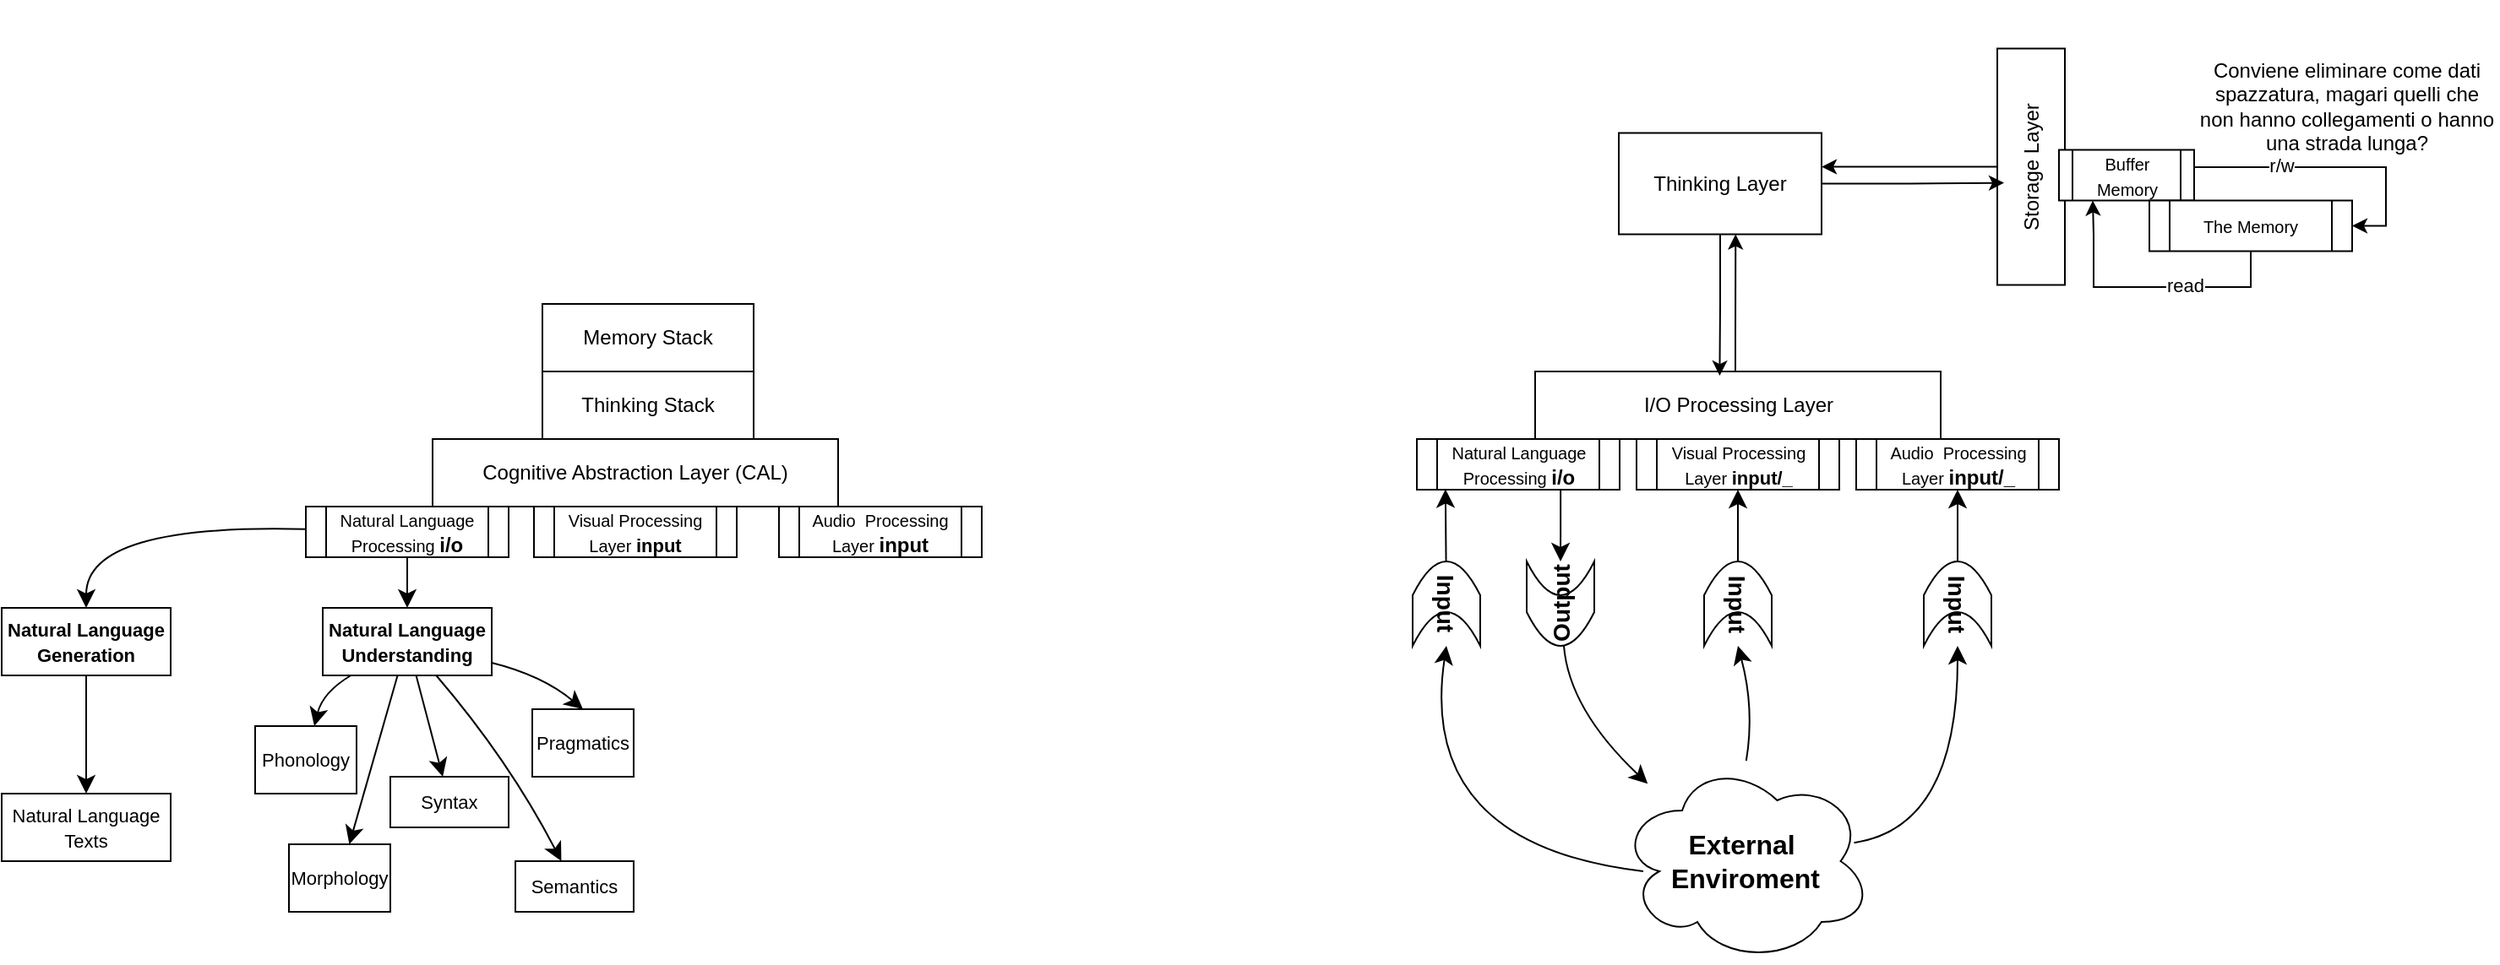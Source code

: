 <mxfile version="26.0.13">
  <diagram name="Pagina-1" id="MqDAOUbSSF8TTXC7MPCy">
    <mxGraphModel dx="1434" dy="780" grid="1" gridSize="10" guides="1" tooltips="1" connect="1" arrows="1" fold="1" page="1" pageScale="1" pageWidth="827" pageHeight="1169" math="0" shadow="0">
      <root>
        <mxCell id="0" />
        <mxCell id="1" parent="0" />
        <mxCell id="xLusIHKsAydajGtpD9oH-1" value="Cognitive Abstraction Layer (CAL)" style="rounded=0;whiteSpace=wrap;html=1;" parent="1" vertex="1">
          <mxGeometry x="295" y="490" width="240" height="40" as="geometry" />
        </mxCell>
        <mxCell id="xLusIHKsAydajGtpD9oH-49" style="edgeStyle=none;curved=1;rounded=0;orthogonalLoop=1;jettySize=auto;html=1;fontSize=12;startSize=8;endSize=8;" parent="1" source="xLusIHKsAydajGtpD9oH-46" target="xLusIHKsAydajGtpD9oH-48" edge="1">
          <mxGeometry relative="1" as="geometry" />
        </mxCell>
        <mxCell id="xLusIHKsAydajGtpD9oH-50" style="edgeStyle=none;curved=1;rounded=0;orthogonalLoop=1;jettySize=auto;html=1;fontSize=12;startSize=8;endSize=8;" parent="1" source="xLusIHKsAydajGtpD9oH-46" target="xLusIHKsAydajGtpD9oH-47" edge="1">
          <mxGeometry relative="1" as="geometry">
            <Array as="points">
              <mxPoint x="90" y="540" />
            </Array>
          </mxGeometry>
        </mxCell>
        <mxCell id="xLusIHKsAydajGtpD9oH-46" value="&lt;font style=&quot;&quot;&gt;&lt;span style=&quot;font-size: 10px;&quot;&gt;Natural Language Processing &lt;/span&gt;&lt;b style=&quot;&quot;&gt;&lt;font&gt;i/o&lt;/font&gt;&lt;/b&gt;&lt;/font&gt;" style="shape=process;whiteSpace=wrap;html=1;backgroundOutline=1;" parent="1" vertex="1">
          <mxGeometry x="220" y="530" width="120" height="30" as="geometry" />
        </mxCell>
        <mxCell id="xLusIHKsAydajGtpD9oH-52" style="edgeStyle=none;curved=1;rounded=0;orthogonalLoop=1;jettySize=auto;html=1;fontSize=12;startSize=8;endSize=8;" parent="1" source="xLusIHKsAydajGtpD9oH-47" target="xLusIHKsAydajGtpD9oH-51" edge="1">
          <mxGeometry relative="1" as="geometry" />
        </mxCell>
        <mxCell id="xLusIHKsAydajGtpD9oH-47" value="&lt;font style=&quot;font-size: 11px;&quot;&gt;&lt;b&gt;Natural Language Generation&lt;/b&gt;&lt;/font&gt;" style="rounded=0;whiteSpace=wrap;html=1;" parent="1" vertex="1">
          <mxGeometry x="40" y="590" width="100" height="40" as="geometry" />
        </mxCell>
        <mxCell id="xLusIHKsAydajGtpD9oH-58" style="edgeStyle=none;curved=1;rounded=0;orthogonalLoop=1;jettySize=auto;html=1;fontSize=12;startSize=8;endSize=8;" parent="1" source="xLusIHKsAydajGtpD9oH-48" target="xLusIHKsAydajGtpD9oH-55" edge="1">
          <mxGeometry relative="1" as="geometry" />
        </mxCell>
        <mxCell id="xLusIHKsAydajGtpD9oH-59" style="edgeStyle=none;curved=1;rounded=0;orthogonalLoop=1;jettySize=auto;html=1;fontSize=12;startSize=8;endSize=8;" parent="1" source="xLusIHKsAydajGtpD9oH-48" target="xLusIHKsAydajGtpD9oH-53" edge="1">
          <mxGeometry relative="1" as="geometry">
            <Array as="points">
              <mxPoint x="230" y="640" />
            </Array>
          </mxGeometry>
        </mxCell>
        <mxCell id="xLusIHKsAydajGtpD9oH-60" style="edgeStyle=none;curved=1;rounded=0;orthogonalLoop=1;jettySize=auto;html=1;entryX=0.5;entryY=0;entryDx=0;entryDy=0;fontSize=12;startSize=8;endSize=8;" parent="1" source="xLusIHKsAydajGtpD9oH-48" target="xLusIHKsAydajGtpD9oH-56" edge="1">
          <mxGeometry relative="1" as="geometry">
            <Array as="points">
              <mxPoint x="360" y="630" />
            </Array>
          </mxGeometry>
        </mxCell>
        <mxCell id="xLusIHKsAydajGtpD9oH-61" style="edgeStyle=none;curved=1;rounded=0;orthogonalLoop=1;jettySize=auto;html=1;fontSize=12;startSize=8;endSize=8;" parent="1" source="xLusIHKsAydajGtpD9oH-48" target="xLusIHKsAydajGtpD9oH-54" edge="1">
          <mxGeometry relative="1" as="geometry" />
        </mxCell>
        <mxCell id="xLusIHKsAydajGtpD9oH-62" style="edgeStyle=none;curved=1;rounded=0;orthogonalLoop=1;jettySize=auto;html=1;fontSize=12;startSize=8;endSize=8;" parent="1" source="xLusIHKsAydajGtpD9oH-48" target="xLusIHKsAydajGtpD9oH-57" edge="1">
          <mxGeometry relative="1" as="geometry">
            <Array as="points">
              <mxPoint x="340" y="680" />
            </Array>
          </mxGeometry>
        </mxCell>
        <mxCell id="xLusIHKsAydajGtpD9oH-48" value="&lt;font style=&quot;font-size: 11px;&quot;&gt;&lt;b&gt;Natural Language Understanding&lt;/b&gt;&lt;/font&gt;" style="rounded=0;whiteSpace=wrap;html=1;" parent="1" vertex="1">
          <mxGeometry x="230" y="590" width="100" height="40" as="geometry" />
        </mxCell>
        <mxCell id="xLusIHKsAydajGtpD9oH-51" value="&lt;font style=&quot;font-size: 11px;&quot;&gt;Natural Language Texts&lt;/font&gt;" style="rounded=0;whiteSpace=wrap;html=1;" parent="1" vertex="1">
          <mxGeometry x="40" y="700" width="100" height="40" as="geometry" />
        </mxCell>
        <mxCell id="xLusIHKsAydajGtpD9oH-53" value="&lt;font style=&quot;font-size: 11px;&quot;&gt;Phonology&lt;/font&gt;" style="rounded=0;whiteSpace=wrap;html=1;" parent="1" vertex="1">
          <mxGeometry x="190" y="660" width="60" height="40" as="geometry" />
        </mxCell>
        <mxCell id="xLusIHKsAydajGtpD9oH-54" value="&lt;font style=&quot;font-size: 11px;&quot;&gt;Morphology&lt;/font&gt;" style="rounded=0;whiteSpace=wrap;html=1;" parent="1" vertex="1">
          <mxGeometry x="210" y="730" width="60" height="40" as="geometry" />
        </mxCell>
        <mxCell id="xLusIHKsAydajGtpD9oH-55" value="&lt;font style=&quot;font-size: 11px;&quot;&gt;Syntax&lt;/font&gt;" style="rounded=0;whiteSpace=wrap;html=1;" parent="1" vertex="1">
          <mxGeometry x="270" y="690" width="70" height="30" as="geometry" />
        </mxCell>
        <mxCell id="xLusIHKsAydajGtpD9oH-56" value="&lt;font style=&quot;font-size: 11px;&quot;&gt;Pragmatics&lt;/font&gt;" style="rounded=0;whiteSpace=wrap;html=1;" parent="1" vertex="1">
          <mxGeometry x="354" y="650" width="60" height="40" as="geometry" />
        </mxCell>
        <mxCell id="xLusIHKsAydajGtpD9oH-57" value="&lt;font style=&quot;font-size: 11px;&quot;&gt;Semantics&lt;/font&gt;" style="rounded=0;whiteSpace=wrap;html=1;" parent="1" vertex="1">
          <mxGeometry x="344" y="740" width="70" height="30" as="geometry" />
        </mxCell>
        <mxCell id="xLusIHKsAydajGtpD9oH-63" value="&lt;font style=&quot;&quot;&gt;&lt;span style=&quot;font-size: 10px;&quot;&gt;Visual Processing Layer &lt;/span&gt;&lt;b style=&quot;&quot;&gt;&lt;font style=&quot;font-size: 11px;&quot;&gt;input&lt;/font&gt;&lt;/b&gt;&lt;/font&gt;" style="shape=process;whiteSpace=wrap;html=1;backgroundOutline=1;" parent="1" vertex="1">
          <mxGeometry x="355" y="530" width="120" height="30" as="geometry" />
        </mxCell>
        <mxCell id="xLusIHKsAydajGtpD9oH-64" value="&lt;span style=&quot;font-size: 10px;&quot;&gt;Audio&amp;nbsp; Processing Layer &lt;/span&gt;&lt;b style=&quot;&quot;&gt;&lt;font&gt;input&lt;/font&gt;&lt;/b&gt;" style="shape=process;whiteSpace=wrap;html=1;backgroundOutline=1;" parent="1" vertex="1">
          <mxGeometry x="500" y="530" width="120" height="30" as="geometry" />
        </mxCell>
        <mxCell id="xLusIHKsAydajGtpD9oH-65" value="Thinking Stack" style="rounded=0;whiteSpace=wrap;html=1;" parent="1" vertex="1">
          <mxGeometry x="360" y="450" width="125" height="40" as="geometry" />
        </mxCell>
        <mxCell id="xLusIHKsAydajGtpD9oH-66" value="Memory Stack" style="rounded=0;whiteSpace=wrap;html=1;" parent="1" vertex="1">
          <mxGeometry x="360" y="410" width="125" height="40" as="geometry" />
        </mxCell>
        <mxCell id="xLusIHKsAydajGtpD9oH-67" value="I/O Processing Layer" style="rounded=0;whiteSpace=wrap;html=1;" parent="1" vertex="1">
          <mxGeometry x="947.5" y="450" width="240" height="40" as="geometry" />
        </mxCell>
        <mxCell id="xLusIHKsAydajGtpD9oH-89" style="edgeStyle=none;curved=1;rounded=0;orthogonalLoop=1;jettySize=auto;html=1;fontSize=12;startSize=8;endSize=8;exitX=0.709;exitY=1.014;exitDx=0;exitDy=0;exitPerimeter=0;" parent="1" source="xLusIHKsAydajGtpD9oH-68" target="xLusIHKsAydajGtpD9oH-86" edge="1">
          <mxGeometry relative="1" as="geometry" />
        </mxCell>
        <mxCell id="xLusIHKsAydajGtpD9oH-68" value="&lt;font style=&quot;&quot;&gt;&lt;span style=&quot;font-size: 10px;&quot;&gt;Natural Language Processing &lt;/span&gt;&lt;b style=&quot;&quot;&gt;&lt;font&gt;i/o&lt;/font&gt;&lt;/b&gt;&lt;/font&gt;" style="shape=process;whiteSpace=wrap;html=1;backgroundOutline=1;" parent="1" vertex="1">
          <mxGeometry x="877.5" y="490" width="120" height="30" as="geometry" />
        </mxCell>
        <mxCell id="xLusIHKsAydajGtpD9oH-69" value="&lt;font style=&quot;&quot;&gt;&lt;span style=&quot;font-size: 10px;&quot;&gt;Visual Processing Layer &lt;/span&gt;&lt;b style=&quot;&quot;&gt;&lt;font style=&quot;font-size: 11px;&quot;&gt;input/_&lt;/font&gt;&lt;/b&gt;&lt;/font&gt;" style="shape=process;whiteSpace=wrap;html=1;backgroundOutline=1;" parent="1" vertex="1">
          <mxGeometry x="1007.5" y="490" width="120" height="30" as="geometry" />
        </mxCell>
        <mxCell id="xLusIHKsAydajGtpD9oH-70" value="&lt;span style=&quot;font-size: 10px;&quot;&gt;Audio&amp;nbsp; Processing Layer &lt;/span&gt;&lt;b style=&quot;&quot;&gt;&lt;font&gt;input/_&lt;/font&gt;&lt;/b&gt;" style="shape=process;whiteSpace=wrap;html=1;backgroundOutline=1;" parent="1" vertex="1">
          <mxGeometry x="1137.5" y="490" width="120" height="30" as="geometry" />
        </mxCell>
        <mxCell id="xLusIHKsAydajGtpD9oH-72" value="&lt;span style=&quot;background-color: transparent; color: light-dark(rgb(0, 0, 0), rgb(255, 255, 255));&quot;&gt;&lt;font style=&quot;font-size: 14px;&quot;&gt;&lt;b&gt;Input&lt;/b&gt;&lt;/font&gt;&lt;/span&gt;" style="shape=dataStorage;whiteSpace=wrap;html=1;fixedSize=1;rotation=90;align=center;" parent="1" vertex="1">
          <mxGeometry x="870" y="567.5" width="50" height="40" as="geometry" />
        </mxCell>
        <mxCell id="xLusIHKsAydajGtpD9oH-98" style="edgeStyle=none;curved=1;rounded=0;orthogonalLoop=1;jettySize=auto;html=1;fontSize=12;startSize=8;endSize=8;" parent="1" source="xLusIHKsAydajGtpD9oH-86" edge="1">
          <mxGeometry relative="1" as="geometry">
            <Array as="points">
              <mxPoint x="967.5" y="650" />
            </Array>
            <mxPoint x="1014.111" y="694.158" as="targetPoint" />
          </mxGeometry>
        </mxCell>
        <mxCell id="xLusIHKsAydajGtpD9oH-86" value="&lt;span style=&quot;font-size: 14px;&quot;&gt;&lt;b&gt;Output&lt;/b&gt;&lt;/span&gt;" style="shape=dataStorage;whiteSpace=wrap;html=1;fixedSize=1;rotation=-90;align=center;" parent="1" vertex="1">
          <mxGeometry x="937.5" y="567.5" width="50" height="40" as="geometry" />
        </mxCell>
        <mxCell id="xLusIHKsAydajGtpD9oH-88" style="edgeStyle=none;curved=1;rounded=0;orthogonalLoop=1;jettySize=auto;html=1;entryX=0.141;entryY=0.991;entryDx=0;entryDy=0;entryPerimeter=0;fontSize=12;startSize=8;endSize=8;" parent="1" source="xLusIHKsAydajGtpD9oH-72" target="xLusIHKsAydajGtpD9oH-68" edge="1">
          <mxGeometry relative="1" as="geometry" />
        </mxCell>
        <mxCell id="xLusIHKsAydajGtpD9oH-92" style="edgeStyle=none;curved=1;rounded=0;orthogonalLoop=1;jettySize=auto;html=1;fontSize=12;startSize=8;endSize=8;" parent="1" source="xLusIHKsAydajGtpD9oH-90" target="xLusIHKsAydajGtpD9oH-69" edge="1">
          <mxGeometry relative="1" as="geometry" />
        </mxCell>
        <mxCell id="xLusIHKsAydajGtpD9oH-90" value="&lt;span style=&quot;background-color: transparent; color: light-dark(rgb(0, 0, 0), rgb(255, 255, 255));&quot;&gt;&lt;font style=&quot;font-size: 14px;&quot;&gt;&lt;b&gt;Input&lt;/b&gt;&lt;/font&gt;&lt;/span&gt;" style="shape=dataStorage;whiteSpace=wrap;html=1;fixedSize=1;rotation=90;align=center;" parent="1" vertex="1">
          <mxGeometry x="1042.5" y="567.5" width="50" height="40" as="geometry" />
        </mxCell>
        <mxCell id="xLusIHKsAydajGtpD9oH-93" style="edgeStyle=none;curved=1;rounded=0;orthogonalLoop=1;jettySize=auto;html=1;fontSize=12;startSize=8;endSize=8;" parent="1" source="xLusIHKsAydajGtpD9oH-91" target="xLusIHKsAydajGtpD9oH-70" edge="1">
          <mxGeometry relative="1" as="geometry" />
        </mxCell>
        <mxCell id="xLusIHKsAydajGtpD9oH-91" value="&lt;span style=&quot;background-color: transparent; color: light-dark(rgb(0, 0, 0), rgb(255, 255, 255));&quot;&gt;&lt;font style=&quot;font-size: 14px;&quot;&gt;&lt;b&gt;Input&lt;/b&gt;&lt;/font&gt;&lt;/span&gt;" style="shape=dataStorage;whiteSpace=wrap;html=1;fixedSize=1;rotation=90;align=center;" parent="1" vertex="1">
          <mxGeometry x="1172.5" y="567.5" width="50" height="40" as="geometry" />
        </mxCell>
        <mxCell id="xLusIHKsAydajGtpD9oH-97" style="edgeStyle=none;curved=1;rounded=0;orthogonalLoop=1;jettySize=auto;html=1;entryX=1;entryY=0.5;entryDx=0;entryDy=0;fontSize=12;startSize=8;endSize=8;exitX=0.16;exitY=0.55;exitDx=0;exitDy=0;exitPerimeter=0;" parent="1" target="xLusIHKsAydajGtpD9oH-72" edge="1">
          <mxGeometry relative="1" as="geometry">
            <Array as="points">
              <mxPoint x="877.5" y="730" />
            </Array>
            <mxPoint x="1011.5" y="746" as="sourcePoint" />
          </mxGeometry>
        </mxCell>
        <mxCell id="xLusIHKsAydajGtpD9oH-102" style="edgeStyle=none;curved=1;rounded=0;orthogonalLoop=1;jettySize=auto;html=1;entryX=1;entryY=0.5;entryDx=0;entryDy=0;fontSize=12;startSize=8;endSize=8;" parent="1" target="xLusIHKsAydajGtpD9oH-90" edge="1">
          <mxGeometry relative="1" as="geometry">
            <Array as="points">
              <mxPoint x="1077.5" y="650" />
            </Array>
            <mxPoint x="1072.412" y="680.526" as="sourcePoint" />
          </mxGeometry>
        </mxCell>
        <mxCell id="xLusIHKsAydajGtpD9oH-103" style="edgeStyle=none;curved=1;rounded=0;orthogonalLoop=1;jettySize=auto;html=1;fontSize=12;startSize=8;endSize=8;" parent="1" target="xLusIHKsAydajGtpD9oH-91" edge="1">
          <mxGeometry relative="1" as="geometry">
            <Array as="points">
              <mxPoint x="1197.5" y="720" />
            </Array>
            <mxPoint x="1136.246" y="729.075" as="sourcePoint" />
          </mxGeometry>
        </mxCell>
        <mxCell id="xLusIHKsAydajGtpD9oH-94" value="&lt;font style=&quot;font-size: 16px;&quot;&gt;&lt;b&gt;External&amp;nbsp;&lt;/b&gt;&lt;/font&gt;&lt;div&gt;&lt;font style=&quot;font-size: 16px;&quot;&gt;&lt;b&gt;Enviroment&lt;/b&gt;&lt;/font&gt;&lt;/div&gt;" style="ellipse;shape=cloud;whiteSpace=wrap;html=1;" parent="1" vertex="1">
          <mxGeometry x="997" y="680" width="150" height="120" as="geometry" />
        </mxCell>
        <mxCell id="rNpaKb_WSU_qO1_Yhmlk-1" value="Thinking Layer" style="rounded=0;whiteSpace=wrap;html=1;" parent="1" vertex="1">
          <mxGeometry x="997" y="308.75" width="120" height="60" as="geometry" />
        </mxCell>
        <mxCell id="rNpaKb_WSU_qO1_Yhmlk-6" style="edgeStyle=orthogonalEdgeStyle;rounded=0;orthogonalLoop=1;jettySize=auto;html=1;entryX=0.576;entryY=1;entryDx=0;entryDy=0;entryPerimeter=0;" parent="1" source="xLusIHKsAydajGtpD9oH-67" target="rNpaKb_WSU_qO1_Yhmlk-1" edge="1">
          <mxGeometry relative="1" as="geometry">
            <Array as="points">
              <mxPoint x="1066" y="430" />
              <mxPoint x="1066" y="430" />
            </Array>
          </mxGeometry>
        </mxCell>
        <mxCell id="rNpaKb_WSU_qO1_Yhmlk-7" style="edgeStyle=orthogonalEdgeStyle;rounded=0;orthogonalLoop=1;jettySize=auto;html=1;entryX=0.455;entryY=0.063;entryDx=0;entryDy=0;entryPerimeter=0;" parent="1" source="rNpaKb_WSU_qO1_Yhmlk-1" target="xLusIHKsAydajGtpD9oH-67" edge="1">
          <mxGeometry relative="1" as="geometry" />
        </mxCell>
        <mxCell id="rNpaKb_WSU_qO1_Yhmlk-14" style="edgeStyle=orthogonalEdgeStyle;rounded=0;orthogonalLoop=1;jettySize=auto;html=1;" parent="1" source="rNpaKb_WSU_qO1_Yhmlk-9" target="rNpaKb_WSU_qO1_Yhmlk-1" edge="1">
          <mxGeometry relative="1" as="geometry">
            <Array as="points">
              <mxPoint x="1150" y="329" />
              <mxPoint x="1150" y="329" />
            </Array>
          </mxGeometry>
        </mxCell>
        <mxCell id="rNpaKb_WSU_qO1_Yhmlk-9" value="Storage Layer" style="rounded=0;whiteSpace=wrap;html=1;rotation=-90;" parent="1" vertex="1">
          <mxGeometry x="1171" y="308.75" width="140" height="40" as="geometry" />
        </mxCell>
        <mxCell id="rNpaKb_WSU_qO1_Yhmlk-25" style="edgeStyle=orthogonalEdgeStyle;rounded=0;orthogonalLoop=1;jettySize=auto;html=1;entryX=1;entryY=0.5;entryDx=0;entryDy=0;" parent="1" source="rNpaKb_WSU_qO1_Yhmlk-11" target="rNpaKb_WSU_qO1_Yhmlk-15" edge="1">
          <mxGeometry relative="1" as="geometry">
            <Array as="points">
              <mxPoint x="1451" y="329" />
              <mxPoint x="1451" y="364" />
            </Array>
          </mxGeometry>
        </mxCell>
        <mxCell id="rNpaKb_WSU_qO1_Yhmlk-28" value="r/w" style="edgeLabel;html=1;align=center;verticalAlign=middle;resizable=0;points=[];" parent="rNpaKb_WSU_qO1_Yhmlk-25" vertex="1" connectable="0">
          <mxGeometry x="-0.386" y="2" relative="1" as="geometry">
            <mxPoint y="1" as="offset" />
          </mxGeometry>
        </mxCell>
        <mxCell id="rNpaKb_WSU_qO1_Yhmlk-11" value="&lt;span style=&quot;font-size: 10px;&quot;&gt;Buffer Memory&lt;/span&gt;" style="shape=process;whiteSpace=wrap;html=1;backgroundOutline=1;" parent="1" vertex="1">
          <mxGeometry x="1257.5" y="318.75" width="80" height="30" as="geometry" />
        </mxCell>
        <mxCell id="rNpaKb_WSU_qO1_Yhmlk-12" style="edgeStyle=orthogonalEdgeStyle;rounded=0;orthogonalLoop=1;jettySize=auto;html=1;entryX=0.432;entryY=0.1;entryDx=0;entryDy=0;entryPerimeter=0;" parent="1" source="rNpaKb_WSU_qO1_Yhmlk-1" target="rNpaKb_WSU_qO1_Yhmlk-9" edge="1">
          <mxGeometry relative="1" as="geometry" />
        </mxCell>
        <mxCell id="rNpaKb_WSU_qO1_Yhmlk-27" style="edgeStyle=orthogonalEdgeStyle;rounded=0;orthogonalLoop=1;jettySize=auto;html=1;entryX=0.25;entryY=1;entryDx=0;entryDy=0;" parent="1" source="rNpaKb_WSU_qO1_Yhmlk-15" target="rNpaKb_WSU_qO1_Yhmlk-11" edge="1">
          <mxGeometry relative="1" as="geometry">
            <Array as="points">
              <mxPoint x="1371" y="400" />
              <mxPoint x="1278" y="400" />
              <mxPoint x="1278" y="369" />
            </Array>
          </mxGeometry>
        </mxCell>
        <mxCell id="rNpaKb_WSU_qO1_Yhmlk-29" value="read" style="edgeLabel;html=1;align=center;verticalAlign=middle;resizable=0;points=[];" parent="rNpaKb_WSU_qO1_Yhmlk-27" vertex="1" connectable="0">
          <mxGeometry x="-0.268" y="-1" relative="1" as="geometry">
            <mxPoint as="offset" />
          </mxGeometry>
        </mxCell>
        <mxCell id="rNpaKb_WSU_qO1_Yhmlk-15" value="&lt;span style=&quot;font-size: 10px;&quot;&gt;The Memory&lt;/span&gt;" style="shape=process;whiteSpace=wrap;html=1;backgroundOutline=1;" parent="1" vertex="1">
          <mxGeometry x="1311" y="348.75" width="120" height="30" as="geometry" />
        </mxCell>
        <mxCell id="rNpaKb_WSU_qO1_Yhmlk-30" value="Conviene eliminare come dati spazzatura, magari quelli che non hanno collegamenti o hanno una strada lunga?" style="text;html=1;align=center;verticalAlign=middle;whiteSpace=wrap;rounded=0;" parent="1" vertex="1">
          <mxGeometry x="1337.5" y="230" width="180" height="125" as="geometry" />
        </mxCell>
      </root>
    </mxGraphModel>
  </diagram>
</mxfile>
